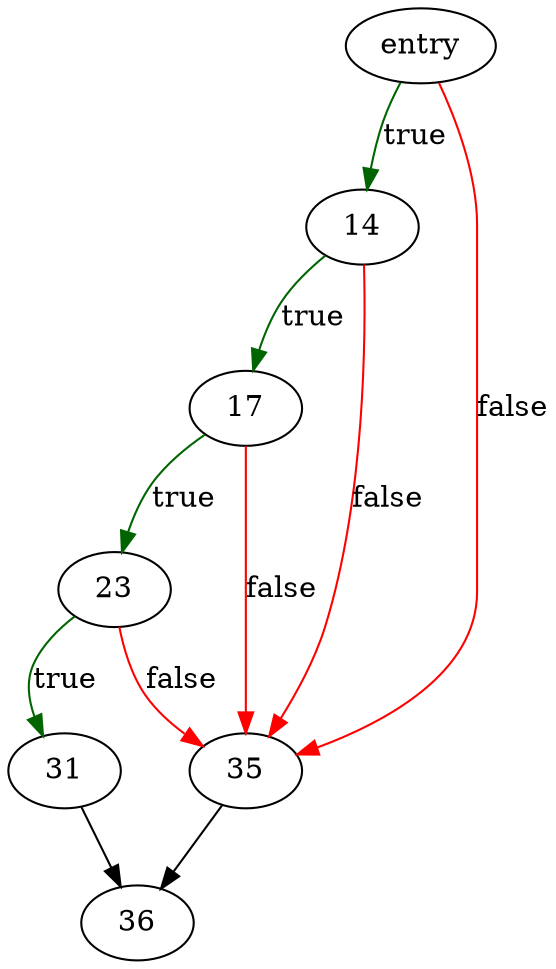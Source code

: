digraph "sqlite3_value_pointer" {
	// Node definitions.
	2 [label=entry];
	14;
	17;
	23;
	31;
	35;
	36;

	// Edge definitions.
	2 -> 14 [
		color=darkgreen
		label=true
	];
	2 -> 35 [
		color=red
		label=false
	];
	14 -> 17 [
		color=darkgreen
		label=true
	];
	14 -> 35 [
		color=red
		label=false
	];
	17 -> 23 [
		color=darkgreen
		label=true
	];
	17 -> 35 [
		color=red
		label=false
	];
	23 -> 31 [
		color=darkgreen
		label=true
	];
	23 -> 35 [
		color=red
		label=false
	];
	31 -> 36;
	35 -> 36;
}